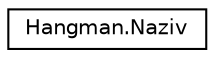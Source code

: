 digraph "Hijerarhija klasa u obliku grafa"
{
  edge [fontname="Helvetica",fontsize="10",labelfontname="Helvetica",labelfontsize="10"];
  node [fontname="Helvetica",fontsize="10",shape=record];
  rankdir="LR";
  Node1 [label="Hangman.Naziv",height=0.2,width=0.4,color="black", fillcolor="white", style="filled",URL="$classHangman_1_1Naziv.html"];
}
